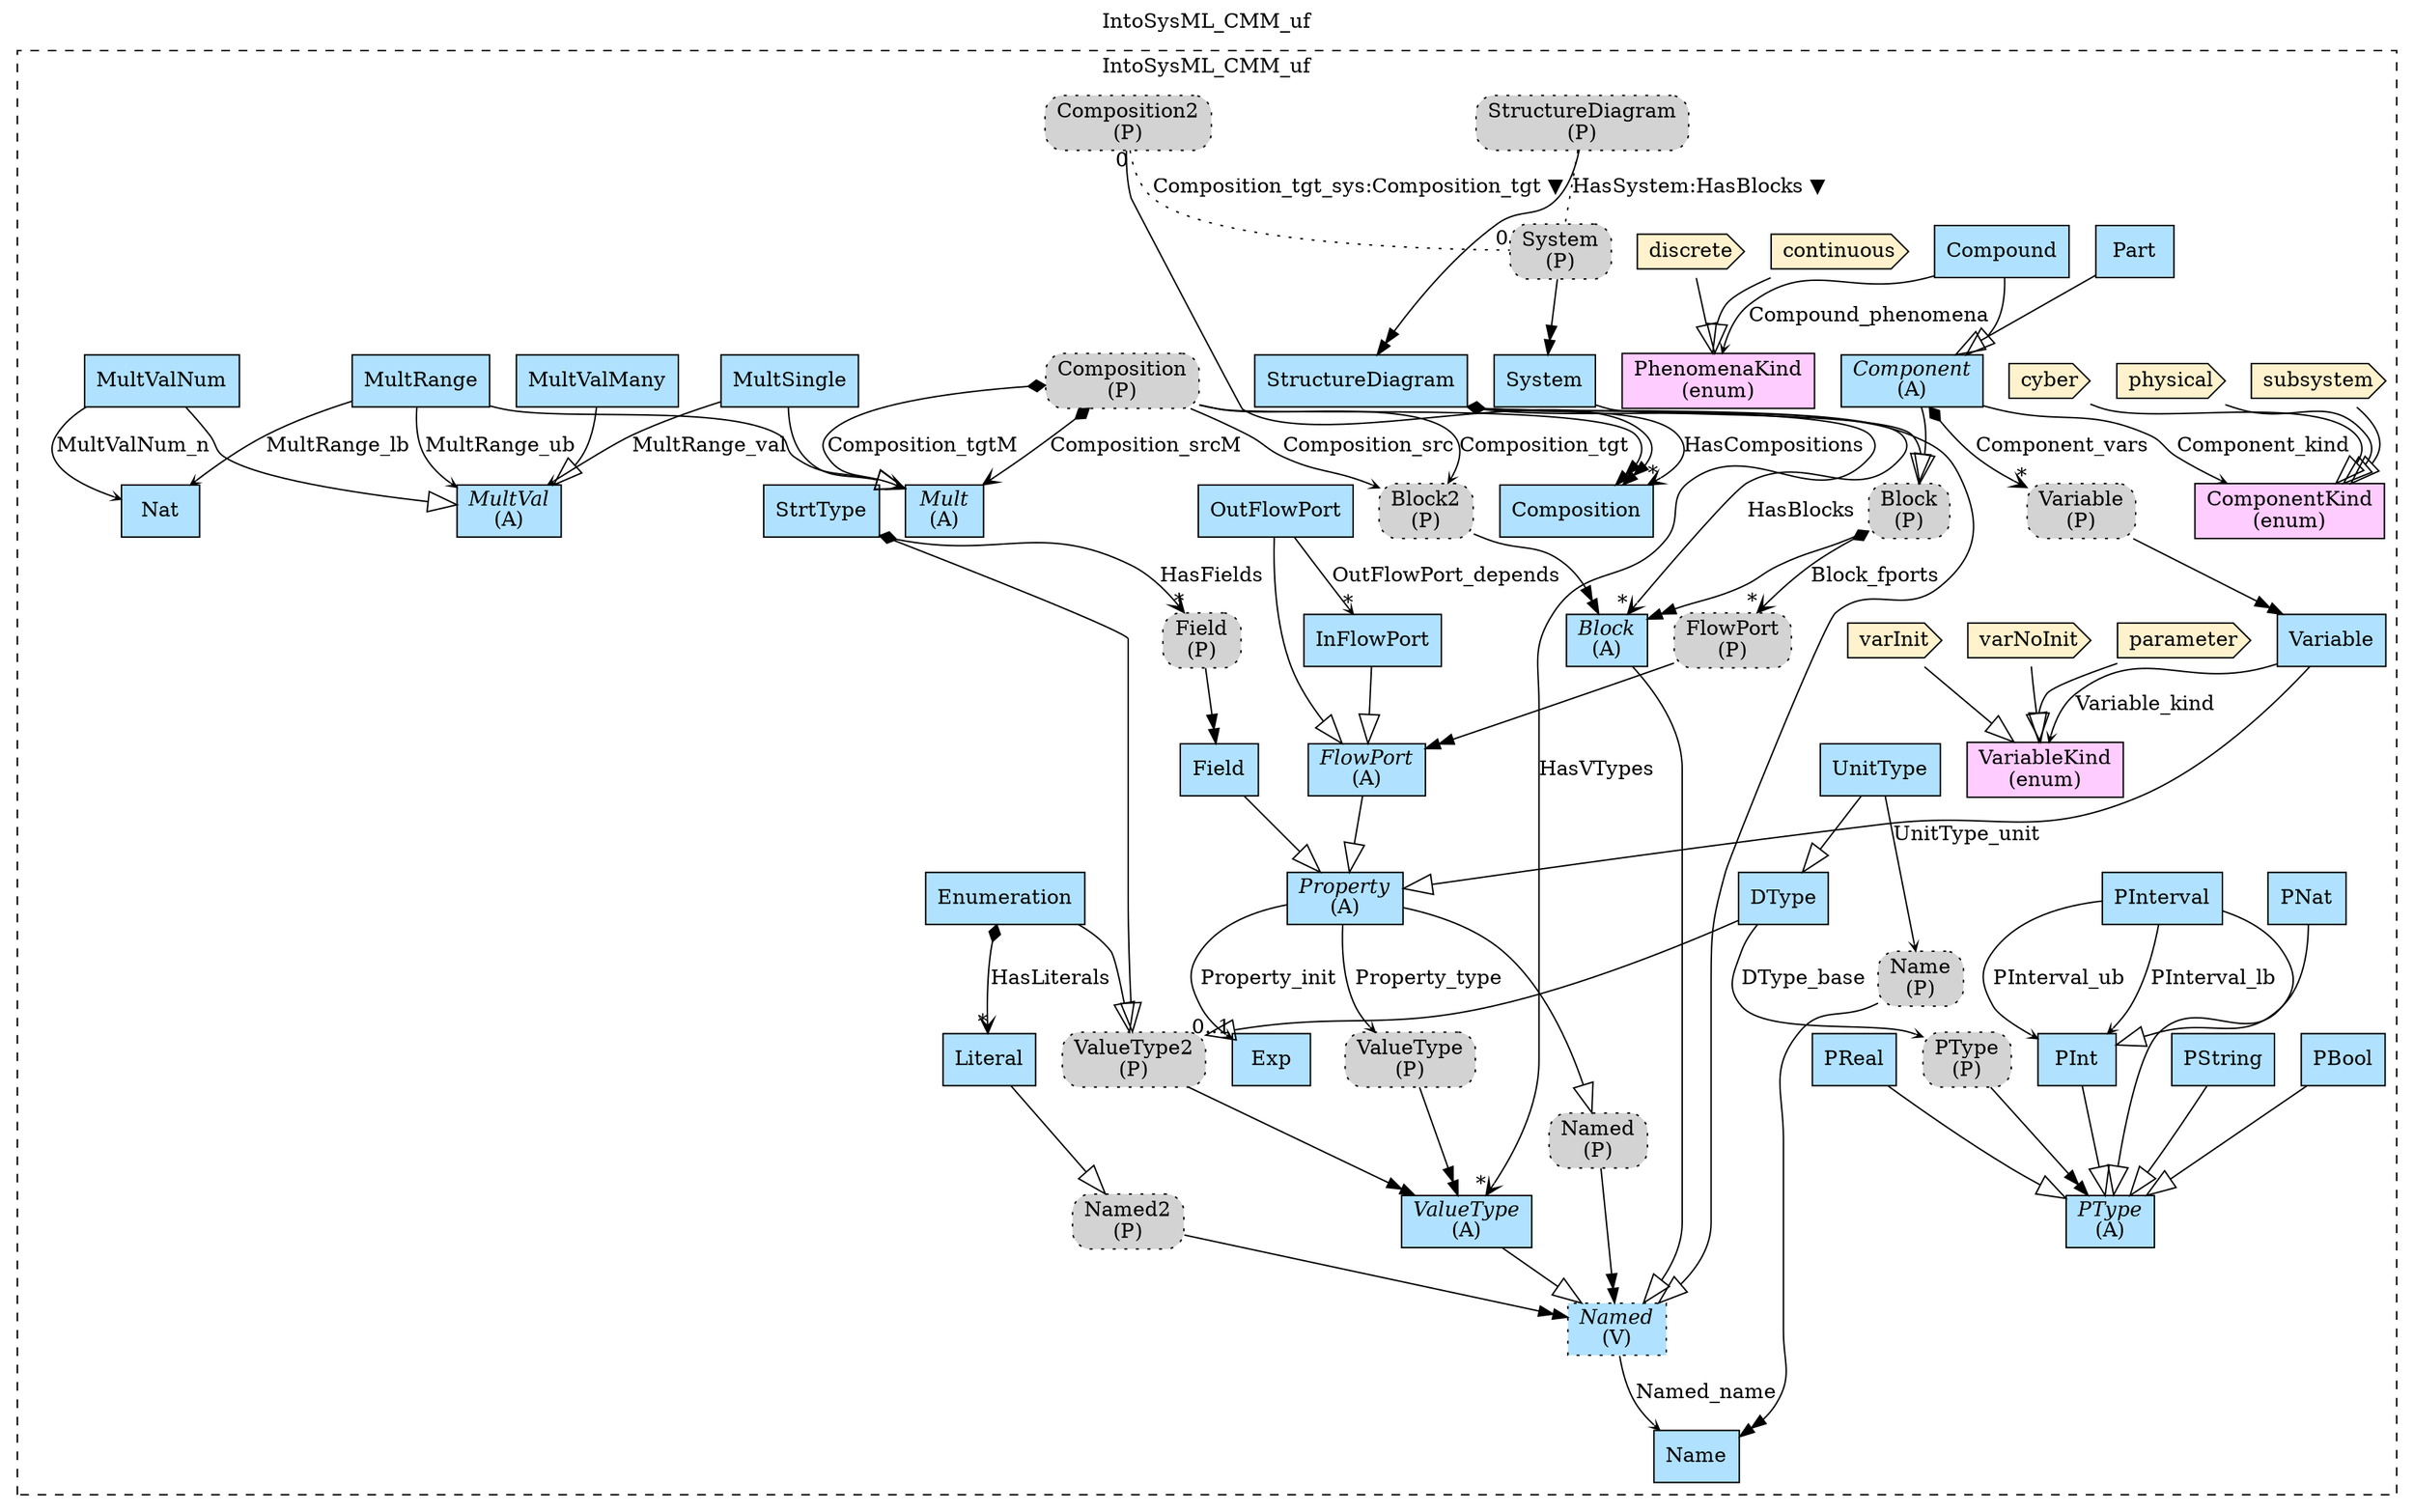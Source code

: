 digraph {graph[label=IntoSysML_CMM_uf,labelloc=tl,labelfontsize=12];
subgraph cluster_IntoSysML_CMM_uf{style=dashed;label=IntoSysML_CMM_uf;
"Composition"[shape=record,fillcolor=lightskyblue1,style = filled,label="Composition"];
"Name"[shape=record,fillcolor=lightskyblue1,style = filled,label="Name"];
"StructureDiagram"[shape=record,fillcolor=lightskyblue1,style = filled,label="StructureDiagram"];
"Block"[shape=record,fillcolor=lightskyblue1,style = filled,label=<{<I>Block</I><br/>(A)}>];
"ValueType"[shape=record,fillcolor=lightskyblue1,style = filled,label=<{<I>ValueType</I><br/>(A)}>];
"Named"[shape=record,fillcolor=lightskyblue1,style ="filled,dotted",label=<{<I>Named</I><br/>(V)}>];
"PNat"[shape=record,fillcolor=lightskyblue1,style = filled,label="PNat"];
"PReal"[shape=record,fillcolor=lightskyblue1,style = filled,label="PReal"];
"PBool"[shape=record,fillcolor=lightskyblue1,style = filled,label="PBool"];
"PString"[shape=record,fillcolor=lightskyblue1,style = filled,label="PString"];
"PType"[shape=record,fillcolor=lightskyblue1,style = filled,label=<{<I>PType</I><br/>(A)}>];
"PInterval"[shape=record,fillcolor=lightskyblue1,style = filled,label="PInterval"];
"PInt"[shape=record,fillcolor=lightskyblue1,style = filled,label="PInt"];
"varInit"[shape=cds,fillcolor="#FFF2CC",style = filled,label="varInit"];
"parameter"[shape=cds,fillcolor="#FFF2CC",style = filled,label="parameter"];
"varNoInit"[shape=cds,fillcolor="#FFF2CC",style = filled,label="varNoInit"];
"VariableKind"[shape=record,fillcolor="#FFCCFF",style = filled,label="VariableKind\l(enum)"];
"PValueType"[shape=box,fillcolor=lightgray,style ="rounded,filled,dotted",label=<ValueType<br/>(P)>];
"Exp"[shape=record,fillcolor=lightskyblue1,style = filled,label="Exp"];
"PNamed"[shape=box,fillcolor=lightgray,style ="rounded,filled,dotted",label=<Named<br/>(P)>];
"Field"[shape=record,fillcolor=lightskyblue1,style = filled,label="Field"];
"Variable"[shape=record,fillcolor=lightskyblue1,style = filled,label="Variable"];
"Property"[shape=record,fillcolor=lightskyblue1,style = filled,label=<{<I>Property</I><br/>(A)}>];
"FlowPort"[shape=record,fillcolor=lightskyblue1,style = filled,label=<{<I>FlowPort</I><br/>(A)}>];
"OutFlowPort"[shape=record,fillcolor=lightskyblue1,style = filled,label="OutFlowPort"];
"InFlowPort"[shape=record,fillcolor=lightskyblue1,style = filled,label="InFlowPort"];
"PPType"[shape=box,fillcolor=lightgray,style ="rounded,filled,dotted",label=<PType<br/>(P)>];
"DType"[shape=record,fillcolor=lightskyblue1,style = filled,label="DType"];
"UnitType"[shape=record,fillcolor=lightskyblue1,style = filled,label="UnitType"];
"PName"[shape=box,fillcolor=lightgray,style ="rounded,filled,dotted",label=<Name<br/>(P)>];
"Enumeration"[shape=record,fillcolor=lightskyblue1,style = filled,label="Enumeration"];
"PValueType2"[shape=box,fillcolor=lightgray,style ="rounded,filled,dotted",label=<ValueType2<br/>(P)>];
"Literal"[shape=record,fillcolor=lightskyblue1,style = filled,label="Literal"];
"PNamed2"[shape=box,fillcolor=lightgray,style ="rounded,filled,dotted",label=<Named2<br/>(P)>];
"StrtType"[shape=record,fillcolor=lightskyblue1,style = filled,label="StrtType"];
"PField"[shape=box,fillcolor=lightgray,style ="rounded,filled,dotted",label=<Field<br/>(P)>];
"System"[shape=record,fillcolor=lightskyblue1,style = filled,label="System"];
"PBlock"[shape=box,fillcolor=lightgray,style ="rounded,filled,dotted",label=<Block<br/>(P)>];
"PFlowPort"[shape=box,fillcolor=lightgray,style ="rounded,filled,dotted",label=<FlowPort<br/>(P)>];
"PVariable"[shape=box,fillcolor=lightgray,style ="rounded,filled,dotted",label=<Variable<br/>(P)>];
"Part"[shape=record,fillcolor=lightskyblue1,style = filled,label="Part"];
"cyber"[shape=cds,fillcolor="#FFF2CC",style = filled,label="cyber"];
"subsystem"[shape=cds,fillcolor="#FFF2CC",style = filled,label="subsystem"];
"physical"[shape=cds,fillcolor="#FFF2CC",style = filled,label="physical"];
"Component"[shape=record,fillcolor=lightskyblue1,style = filled,label=<{<I>Component</I><br/>(A)}>];
"ComponentKind"[shape=record,fillcolor="#FFCCFF",style = filled,label="ComponentKind\l(enum)"];
"discrete"[shape=cds,fillcolor="#FFF2CC",style = filled,label="discrete"];
"continuous"[shape=cds,fillcolor="#FFF2CC",style = filled,label="continuous"];
"Compound"[shape=record,fillcolor=lightskyblue1,style = filled,label="Compound"];
"PhenomenaKind"[shape=record,fillcolor="#FFCCFF",style = filled,label="PhenomenaKind\l(enum)"];
"PBlock2"[shape=box,fillcolor=lightgray,style ="rounded,filled,dotted",label=<Block2<br/>(P)>];
"PComposition"[shape=box,fillcolor=lightgray,style ="rounded,filled,dotted",label=<Composition<br/>(P)>];
"Mult"[shape=record,fillcolor=lightskyblue1,style = filled,label=<{<I>Mult</I><br/>(A)}>];
"MultValMany"[shape=record,fillcolor=lightskyblue1,style = filled,label="MultValMany"];
"MultValNum"[shape=record,fillcolor=lightskyblue1,style = filled,label="MultValNum"];
"Nat"[shape=record,fillcolor=lightskyblue1,style = filled,label="Nat"];
"MultSingle"[shape=record,fillcolor=lightskyblue1,style = filled,label="MultSingle"];
"MultRange"[shape=record,fillcolor=lightskyblue1,style = filled,label="MultRange"];
"MultVal"[shape=record,fillcolor=lightskyblue1,style = filled,label=<{<I>MultVal</I><br/>(A)}>];
"PStructureDiagram"[shape=box,fillcolor=lightgray,style ="rounded,filled,dotted",label=<StructureDiagram<br/>(P)>];
"PComposition2"[shape=box,fillcolor=lightgray,style ="rounded,filled,dotted",label=<Composition2<br/>(P)>];
"PSystem"[shape=box,fillcolor=lightgray,style ="rounded,filled,dotted",label=<System<br/>(P)>];

"StructureDiagram"->"Block"[label="HasBlocks",arrowhead=vee,arrowtail=diamond,dir=both,headlabel="*"];
"StructureDiagram"->"ValueType"[label="HasVTypes",arrowhead=vee,arrowtail=diamond,dir=both,headlabel="*"];
"StructureDiagram"->"Composition"[label="HasCompositions",arrowhead=vee,arrowtail=diamond,dir=both,headlabel="*"];
"Named"->"Name"[label="Named_name",arrowhead=vee,headlabel="",arrowsize=.5];
"StructureDiagram"->"Named"[arrowhead=onormal,arrowsize=2.0];
"Block"->"Named"[arrowhead=onormal,arrowsize=2.0];
"ValueType"->"Named"[arrowhead=onormal,arrowsize=2.0];
"PNat"->"PInt"[arrowhead=onormal,arrowsize=2.0];
"PInt"->"PType"[arrowhead=onormal,arrowsize=2.0];
"PInterval"->"PType"[arrowhead=onormal,arrowsize=2.0];
"PReal"->"PType"[arrowhead=onormal,arrowsize=2.0];
"PBool"->"PType"[arrowhead=onormal,arrowsize=2.0];
"PString"->"PType"[arrowhead=onormal,arrowsize=2.0];
"PInterval"->"PInt"[label="PInterval_lb",arrowhead=vee,headlabel="",arrowsize=.5];
"PInterval"->"PInt"[label="PInterval_ub",arrowhead=vee,headlabel="",arrowsize=.5];
"varInit"->"VariableKind"[arrowhead=onormal,arrowsize=2.0];
"parameter"->"VariableKind"[arrowhead=onormal,arrowsize=2.0];
"varNoInit"->"VariableKind"[arrowhead=onormal,arrowsize=2.0];
"Variable"->"VariableKind"[label="Variable_kind",arrowhead=vee,headlabel="",arrowsize=.5];
"Property"->"PValueType"[label="Property_type",arrowhead=vee,headlabel="",arrowsize=.5];
"Property"->"Exp"[label="Property_init",arrowhead=vee,headlabel="0..1",arrowsize=.5];
"Property"->"PNamed"[arrowhead=onormal,arrowsize=2.0];
"Field"->"Property"[arrowhead=onormal,arrowsize=2.0];
"FlowPort"->"Property"[arrowhead=onormal,arrowsize=2.0];
"Variable"->"Property"[arrowhead=onormal,arrowsize=2.0];
"InFlowPort"->"FlowPort"[arrowhead=onormal,arrowsize=2.0];
"OutFlowPort"->"FlowPort"[arrowhead=onormal,arrowsize=2.0];
"OutFlowPort"->"InFlowPort"[label="OutFlowPort_depends",arrowhead=vee,headlabel="*",arrowsize=.5];
"DType"->"PPType"[label="DType_base",arrowhead=vee,headlabel="",arrowsize=.5];
"DType"->"PValueType2"[arrowhead=onormal,arrowsize=2.0];
"UnitType"->"DType"[arrowhead=onormal,arrowsize=2.0];
"UnitType"->"PName"[label="UnitType_unit",arrowhead=vee,headlabel="",arrowsize=.5];
"Enumeration"->"Literal"[label="HasLiterals",arrowhead=vee,arrowtail=diamond,dir=both,headlabel="*"];
"Enumeration"->"PValueType2"[arrowhead=onormal,arrowsize=2.0];
"StrtType"->"PValueType2"[arrowhead=onormal,arrowsize=2.0];
"Literal"->"PNamed2"[arrowhead=onormal,arrowsize=2.0];
"StrtType"->"PField"[label="HasFields",arrowhead=vee,arrowtail=diamond,dir=both,headlabel="*"];
"System"->"PBlock"[arrowhead=onormal,arrowsize=2.0];
"Component"->"PBlock"[arrowhead=onormal,arrowsize=2.0];
"PBlock"->"PFlowPort"[label="Block_fports",arrowhead=vee,arrowtail=diamond,dir=both,headlabel="*"];
"Component"->"PVariable"[label="Component_vars",arrowhead=vee,arrowtail=diamond,dir=both,headlabel="*"];
"Compound"->"Component"[arrowhead=onormal,arrowsize=2.0];
"Part"->"Component"[arrowhead=onormal,arrowsize=2.0];
"cyber"->"ComponentKind"[arrowhead=onormal,arrowsize=2.0];
"subsystem"->"ComponentKind"[arrowhead=onormal,arrowsize=2.0];
"physical"->"ComponentKind"[arrowhead=onormal,arrowsize=2.0];
"Component"->"ComponentKind"[label="Component_kind",arrowhead=vee,headlabel="",arrowsize=.5];
"discrete"->"PhenomenaKind"[arrowhead=onormal,arrowsize=2.0];
"continuous"->"PhenomenaKind"[arrowhead=onormal,arrowsize=2.0];
"Compound"->"PhenomenaKind"[label="Compound_phenomena",arrowhead=vee,headlabel="",arrowsize=.5];
"PComposition"->"PBlock2"[label="Composition_src",arrowhead=vee,headlabel="",arrowsize=.5];
"PComposition"->"PBlock2"[label="Composition_tgt",arrowhead=vee,headlabel="",arrowsize=.5];
"PComposition"->"Mult"[label="Composition_srcM",arrowhead=vee,arrowtail=diamond,dir=both,headlabel=""];
"PComposition"->"Mult"[label="Composition_tgtM",arrowhead=vee,arrowtail=diamond,dir=both,headlabel=""];
"MultSingle"->"Mult"[arrowhead=onormal,arrowsize=2.0];
"MultRange"->"Mult"[arrowhead=onormal,arrowsize=2.0];
"MultValNum"->"MultVal"[arrowhead=onormal,arrowsize=2.0];
"MultValMany"->"MultVal"[arrowhead=onormal,arrowsize=2.0];
"MultRange"->"Nat"[label="MultRange_lb",arrowhead=vee,headlabel="",arrowsize=.5];
"MultValNum"->"Nat"[label="MultValNum_n",arrowhead=vee,headlabel="",arrowsize=.5];
"MultSingle"->"MultVal"[label="MultRange_val",arrowhead=vee,headlabel="",arrowsize=.5];
"MultRange"->"MultVal"[label="MultRange_ub",arrowhead=vee,headlabel="",arrowsize=.5];
"PStructureDiagram"->"PSystem"[label="HasSystem:HasBlocks ▼",dir=none,taillabel="",headlabel="",style=dotted];
"PComposition2"->"PSystem"[label="Composition_tgt_sys:Composition_tgt ▼",dir=none,taillabel="0",headlabel="0",style=dotted];

}
"PValueType"->"ValueType"[arrowhead=normalnormal];
"PNamed"->"Named"[arrowhead=normalnormal];
"PValueType2"->"ValueType"[arrowhead=normalnormal];
"PNamed2"->"Named"[arrowhead=normalnormal];
"PField"->"Field"[arrowhead=normalnormal];
"PPType"->"PType"[arrowhead=normalnormal];
"PName"->"Name"[arrowhead=normalnormal];
"PBlock"->"Block"[arrowhead=normalnormal];
"PFlowPort"->"FlowPort"[arrowhead=normalnormal];
"PVariable"->"Variable"[arrowhead=normalnormal];
"PBlock2"->"Block"[arrowhead=normalnormal];
"PComposition"->"Composition"[arrowhead=normalnormal];
"PStructureDiagram"->"StructureDiagram"[arrowhead=normalnormal];
"PSystem"->"System"[arrowhead=normalnormal];
"PComposition2"->"Composition"[arrowhead=normalnormal];
}